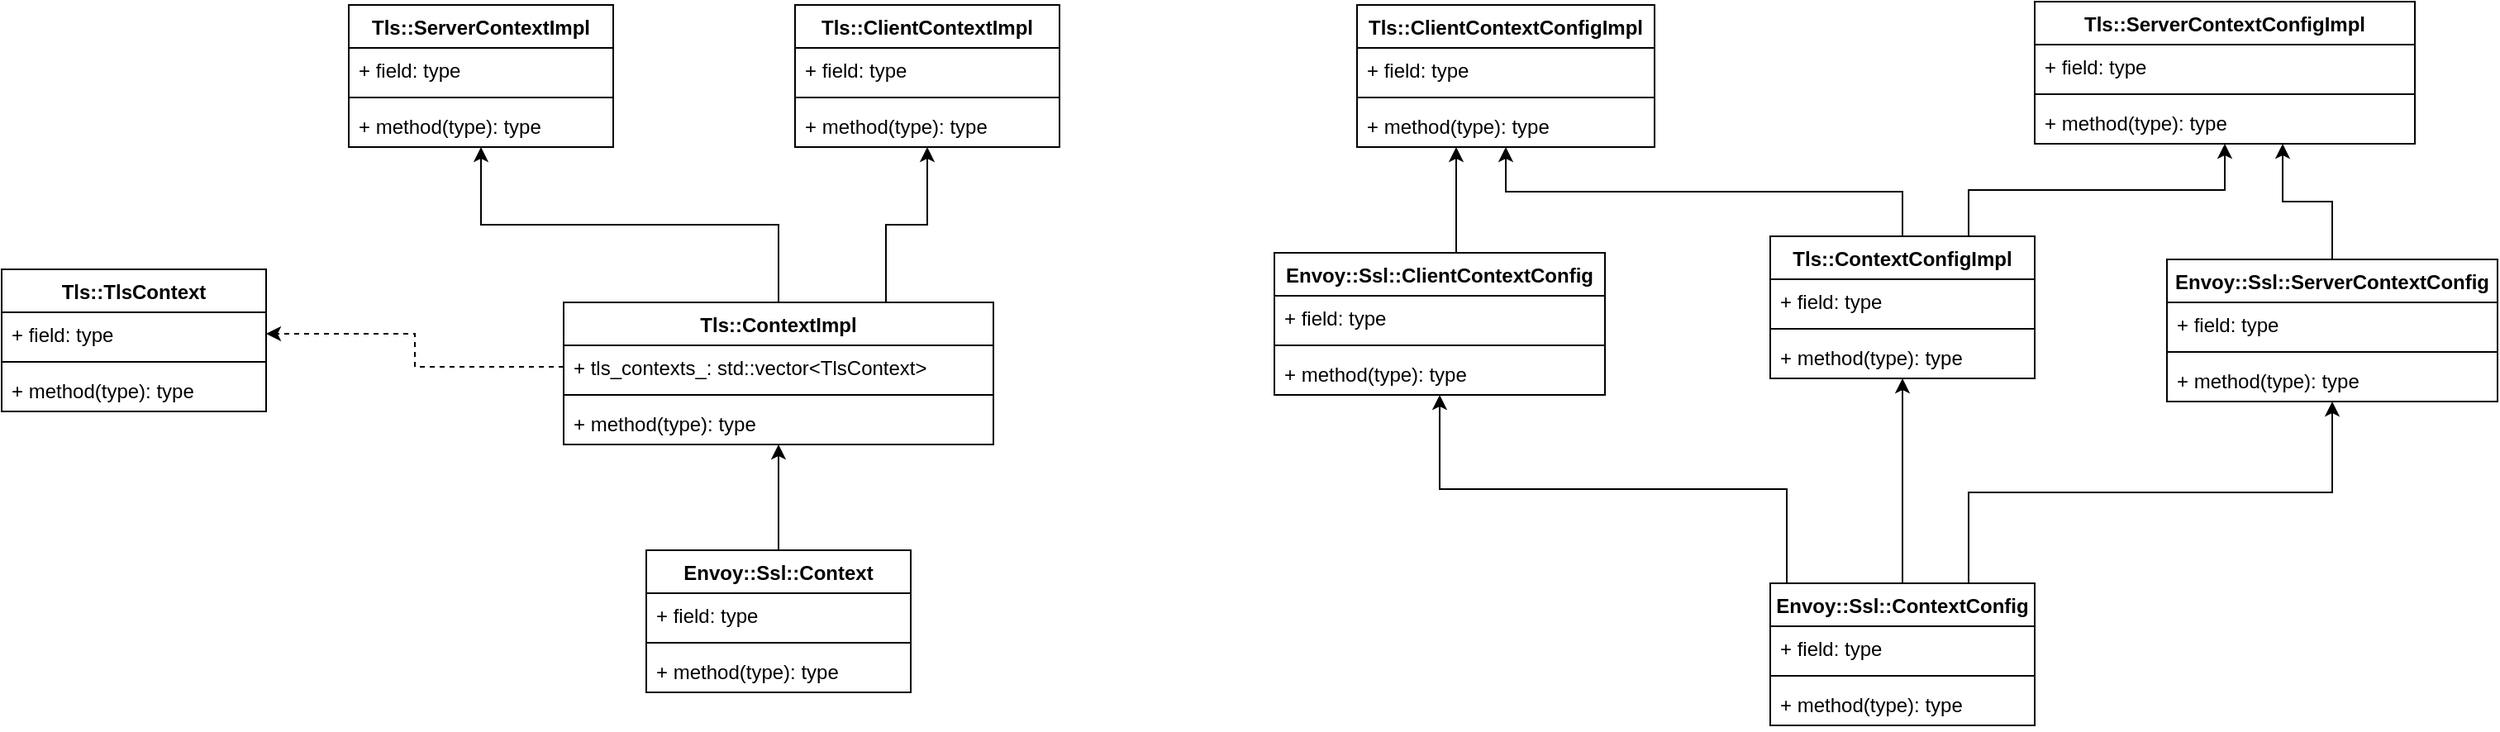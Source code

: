 <mxfile version="20.0.1" type="github">
  <diagram id="fpAuEDeqfhxS8tu8NXfJ" name="Page-1">
    <mxGraphModel dx="1635" dy="909" grid="1" gridSize="10" guides="1" tooltips="1" connect="1" arrows="1" fold="1" page="1" pageScale="1" pageWidth="850" pageHeight="1100" math="0" shadow="0">
      <root>
        <mxCell id="0" />
        <mxCell id="1" parent="0" />
        <mxCell id="iw4yv8eGYF1eSozu9PhO-1" value="Tls::ServerContextImpl" style="swimlane;fontStyle=1;align=center;verticalAlign=top;childLayout=stackLayout;horizontal=1;startSize=26;horizontalStack=0;resizeParent=1;resizeParentMax=0;resizeLast=0;collapsible=1;marginBottom=0;" vertex="1" parent="1">
          <mxGeometry x="330" y="440" width="160" height="86" as="geometry" />
        </mxCell>
        <mxCell id="iw4yv8eGYF1eSozu9PhO-2" value="+ field: type" style="text;strokeColor=none;fillColor=none;align=left;verticalAlign=top;spacingLeft=4;spacingRight=4;overflow=hidden;rotatable=0;points=[[0,0.5],[1,0.5]];portConstraint=eastwest;" vertex="1" parent="iw4yv8eGYF1eSozu9PhO-1">
          <mxGeometry y="26" width="160" height="26" as="geometry" />
        </mxCell>
        <mxCell id="iw4yv8eGYF1eSozu9PhO-3" value="" style="line;strokeWidth=1;fillColor=none;align=left;verticalAlign=middle;spacingTop=-1;spacingLeft=3;spacingRight=3;rotatable=0;labelPosition=right;points=[];portConstraint=eastwest;" vertex="1" parent="iw4yv8eGYF1eSozu9PhO-1">
          <mxGeometry y="52" width="160" height="8" as="geometry" />
        </mxCell>
        <mxCell id="iw4yv8eGYF1eSozu9PhO-4" value="+ method(type): type" style="text;strokeColor=none;fillColor=none;align=left;verticalAlign=top;spacingLeft=4;spacingRight=4;overflow=hidden;rotatable=0;points=[[0,0.5],[1,0.5]];portConstraint=eastwest;" vertex="1" parent="iw4yv8eGYF1eSozu9PhO-1">
          <mxGeometry y="60" width="160" height="26" as="geometry" />
        </mxCell>
        <mxCell id="iw4yv8eGYF1eSozu9PhO-17" style="edgeStyle=orthogonalEdgeStyle;rounded=0;orthogonalLoop=1;jettySize=auto;html=1;" edge="1" parent="1" source="iw4yv8eGYF1eSozu9PhO-5" target="iw4yv8eGYF1eSozu9PhO-1">
          <mxGeometry relative="1" as="geometry" />
        </mxCell>
        <mxCell id="iw4yv8eGYF1eSozu9PhO-18" style="edgeStyle=orthogonalEdgeStyle;rounded=0;orthogonalLoop=1;jettySize=auto;html=1;exitX=0.75;exitY=0;exitDx=0;exitDy=0;" edge="1" parent="1" source="iw4yv8eGYF1eSozu9PhO-5" target="iw4yv8eGYF1eSozu9PhO-13">
          <mxGeometry relative="1" as="geometry" />
        </mxCell>
        <mxCell id="iw4yv8eGYF1eSozu9PhO-5" value="Tls::ContextImpl" style="swimlane;fontStyle=1;align=center;verticalAlign=top;childLayout=stackLayout;horizontal=1;startSize=26;horizontalStack=0;resizeParent=1;resizeParentMax=0;resizeLast=0;collapsible=1;marginBottom=0;" vertex="1" parent="1">
          <mxGeometry x="460" y="620" width="260" height="86" as="geometry" />
        </mxCell>
        <mxCell id="iw4yv8eGYF1eSozu9PhO-6" value="+ tls_contexts_: std::vector&lt;TlsContext&gt;" style="text;strokeColor=none;fillColor=none;align=left;verticalAlign=top;spacingLeft=4;spacingRight=4;overflow=hidden;rotatable=0;points=[[0,0.5],[1,0.5]];portConstraint=eastwest;" vertex="1" parent="iw4yv8eGYF1eSozu9PhO-5">
          <mxGeometry y="26" width="260" height="26" as="geometry" />
        </mxCell>
        <mxCell id="iw4yv8eGYF1eSozu9PhO-7" value="" style="line;strokeWidth=1;fillColor=none;align=left;verticalAlign=middle;spacingTop=-1;spacingLeft=3;spacingRight=3;rotatable=0;labelPosition=right;points=[];portConstraint=eastwest;" vertex="1" parent="iw4yv8eGYF1eSozu9PhO-5">
          <mxGeometry y="52" width="260" height="8" as="geometry" />
        </mxCell>
        <mxCell id="iw4yv8eGYF1eSozu9PhO-8" value="+ method(type): type" style="text;strokeColor=none;fillColor=none;align=left;verticalAlign=top;spacingLeft=4;spacingRight=4;overflow=hidden;rotatable=0;points=[[0,0.5],[1,0.5]];portConstraint=eastwest;" vertex="1" parent="iw4yv8eGYF1eSozu9PhO-5">
          <mxGeometry y="60" width="260" height="26" as="geometry" />
        </mxCell>
        <mxCell id="iw4yv8eGYF1eSozu9PhO-19" style="edgeStyle=orthogonalEdgeStyle;rounded=0;orthogonalLoop=1;jettySize=auto;html=1;" edge="1" parent="1" source="iw4yv8eGYF1eSozu9PhO-9" target="iw4yv8eGYF1eSozu9PhO-5">
          <mxGeometry relative="1" as="geometry" />
        </mxCell>
        <mxCell id="iw4yv8eGYF1eSozu9PhO-9" value="Envoy::Ssl::Context" style="swimlane;fontStyle=1;align=center;verticalAlign=top;childLayout=stackLayout;horizontal=1;startSize=26;horizontalStack=0;resizeParent=1;resizeParentMax=0;resizeLast=0;collapsible=1;marginBottom=0;" vertex="1" parent="1">
          <mxGeometry x="510" y="770" width="160" height="86" as="geometry" />
        </mxCell>
        <mxCell id="iw4yv8eGYF1eSozu9PhO-10" value="+ field: type" style="text;strokeColor=none;fillColor=none;align=left;verticalAlign=top;spacingLeft=4;spacingRight=4;overflow=hidden;rotatable=0;points=[[0,0.5],[1,0.5]];portConstraint=eastwest;" vertex="1" parent="iw4yv8eGYF1eSozu9PhO-9">
          <mxGeometry y="26" width="160" height="26" as="geometry" />
        </mxCell>
        <mxCell id="iw4yv8eGYF1eSozu9PhO-11" value="" style="line;strokeWidth=1;fillColor=none;align=left;verticalAlign=middle;spacingTop=-1;spacingLeft=3;spacingRight=3;rotatable=0;labelPosition=right;points=[];portConstraint=eastwest;" vertex="1" parent="iw4yv8eGYF1eSozu9PhO-9">
          <mxGeometry y="52" width="160" height="8" as="geometry" />
        </mxCell>
        <mxCell id="iw4yv8eGYF1eSozu9PhO-12" value="+ method(type): type" style="text;strokeColor=none;fillColor=none;align=left;verticalAlign=top;spacingLeft=4;spacingRight=4;overflow=hidden;rotatable=0;points=[[0,0.5],[1,0.5]];portConstraint=eastwest;" vertex="1" parent="iw4yv8eGYF1eSozu9PhO-9">
          <mxGeometry y="60" width="160" height="26" as="geometry" />
        </mxCell>
        <mxCell id="iw4yv8eGYF1eSozu9PhO-13" value="Tls::ClientContextImpl" style="swimlane;fontStyle=1;align=center;verticalAlign=top;childLayout=stackLayout;horizontal=1;startSize=26;horizontalStack=0;resizeParent=1;resizeParentMax=0;resizeLast=0;collapsible=1;marginBottom=0;" vertex="1" parent="1">
          <mxGeometry x="600" y="440" width="160" height="86" as="geometry" />
        </mxCell>
        <mxCell id="iw4yv8eGYF1eSozu9PhO-14" value="+ field: type" style="text;strokeColor=none;fillColor=none;align=left;verticalAlign=top;spacingLeft=4;spacingRight=4;overflow=hidden;rotatable=0;points=[[0,0.5],[1,0.5]];portConstraint=eastwest;" vertex="1" parent="iw4yv8eGYF1eSozu9PhO-13">
          <mxGeometry y="26" width="160" height="26" as="geometry" />
        </mxCell>
        <mxCell id="iw4yv8eGYF1eSozu9PhO-15" value="" style="line;strokeWidth=1;fillColor=none;align=left;verticalAlign=middle;spacingTop=-1;spacingLeft=3;spacingRight=3;rotatable=0;labelPosition=right;points=[];portConstraint=eastwest;" vertex="1" parent="iw4yv8eGYF1eSozu9PhO-13">
          <mxGeometry y="52" width="160" height="8" as="geometry" />
        </mxCell>
        <mxCell id="iw4yv8eGYF1eSozu9PhO-16" value="+ method(type): type" style="text;strokeColor=none;fillColor=none;align=left;verticalAlign=top;spacingLeft=4;spacingRight=4;overflow=hidden;rotatable=0;points=[[0,0.5],[1,0.5]];portConstraint=eastwest;" vertex="1" parent="iw4yv8eGYF1eSozu9PhO-13">
          <mxGeometry y="60" width="160" height="26" as="geometry" />
        </mxCell>
        <mxCell id="iw4yv8eGYF1eSozu9PhO-20" value="Tls::TlsContext&#xa;" style="swimlane;fontStyle=1;align=center;verticalAlign=top;childLayout=stackLayout;horizontal=1;startSize=26;horizontalStack=0;resizeParent=1;resizeParentMax=0;resizeLast=0;collapsible=1;marginBottom=0;" vertex="1" parent="1">
          <mxGeometry x="120" y="600" width="160" height="86" as="geometry" />
        </mxCell>
        <mxCell id="iw4yv8eGYF1eSozu9PhO-21" value="+ field: type" style="text;strokeColor=none;fillColor=none;align=left;verticalAlign=top;spacingLeft=4;spacingRight=4;overflow=hidden;rotatable=0;points=[[0,0.5],[1,0.5]];portConstraint=eastwest;" vertex="1" parent="iw4yv8eGYF1eSozu9PhO-20">
          <mxGeometry y="26" width="160" height="26" as="geometry" />
        </mxCell>
        <mxCell id="iw4yv8eGYF1eSozu9PhO-22" value="" style="line;strokeWidth=1;fillColor=none;align=left;verticalAlign=middle;spacingTop=-1;spacingLeft=3;spacingRight=3;rotatable=0;labelPosition=right;points=[];portConstraint=eastwest;" vertex="1" parent="iw4yv8eGYF1eSozu9PhO-20">
          <mxGeometry y="52" width="160" height="8" as="geometry" />
        </mxCell>
        <mxCell id="iw4yv8eGYF1eSozu9PhO-23" value="+ method(type): type" style="text;strokeColor=none;fillColor=none;align=left;verticalAlign=top;spacingLeft=4;spacingRight=4;overflow=hidden;rotatable=0;points=[[0,0.5],[1,0.5]];portConstraint=eastwest;" vertex="1" parent="iw4yv8eGYF1eSozu9PhO-20">
          <mxGeometry y="60" width="160" height="26" as="geometry" />
        </mxCell>
        <mxCell id="iw4yv8eGYF1eSozu9PhO-24" style="edgeStyle=orthogonalEdgeStyle;rounded=0;orthogonalLoop=1;jettySize=auto;html=1;exitX=0;exitY=0.5;exitDx=0;exitDy=0;entryX=1;entryY=0.5;entryDx=0;entryDy=0;dashed=1;" edge="1" parent="1" source="iw4yv8eGYF1eSozu9PhO-6" target="iw4yv8eGYF1eSozu9PhO-21">
          <mxGeometry relative="1" as="geometry" />
        </mxCell>
        <mxCell id="iw4yv8eGYF1eSozu9PhO-41" style="edgeStyle=orthogonalEdgeStyle;rounded=0;orthogonalLoop=1;jettySize=auto;html=1;exitX=0.5;exitY=0;exitDx=0;exitDy=0;" edge="1" parent="1" source="iw4yv8eGYF1eSozu9PhO-25" target="iw4yv8eGYF1eSozu9PhO-29">
          <mxGeometry relative="1" as="geometry">
            <Array as="points">
              <mxPoint x="1270" y="720" />
              <mxPoint x="1270" y="720" />
            </Array>
          </mxGeometry>
        </mxCell>
        <mxCell id="iw4yv8eGYF1eSozu9PhO-42" style="edgeStyle=orthogonalEdgeStyle;rounded=0;orthogonalLoop=1;jettySize=auto;html=1;exitX=0.75;exitY=0;exitDx=0;exitDy=0;" edge="1" parent="1" source="iw4yv8eGYF1eSozu9PhO-25" target="iw4yv8eGYF1eSozu9PhO-37">
          <mxGeometry relative="1" as="geometry">
            <Array as="points">
              <mxPoint x="1200" y="790" />
              <mxPoint x="1200" y="733" />
              <mxPoint x="990" y="733" />
            </Array>
          </mxGeometry>
        </mxCell>
        <mxCell id="iw4yv8eGYF1eSozu9PhO-53" style="edgeStyle=orthogonalEdgeStyle;rounded=0;orthogonalLoop=1;jettySize=auto;html=1;exitX=0.75;exitY=0;exitDx=0;exitDy=0;" edge="1" parent="1" source="iw4yv8eGYF1eSozu9PhO-25" target="iw4yv8eGYF1eSozu9PhO-49">
          <mxGeometry relative="1" as="geometry" />
        </mxCell>
        <mxCell id="iw4yv8eGYF1eSozu9PhO-25" value="Envoy::Ssl::ContextConfig" style="swimlane;fontStyle=1;align=center;verticalAlign=top;childLayout=stackLayout;horizontal=1;startSize=26;horizontalStack=0;resizeParent=1;resizeParentMax=0;resizeLast=0;collapsible=1;marginBottom=0;" vertex="1" parent="1">
          <mxGeometry x="1190" y="790" width="160" height="86" as="geometry" />
        </mxCell>
        <mxCell id="iw4yv8eGYF1eSozu9PhO-26" value="+ field: type" style="text;strokeColor=none;fillColor=none;align=left;verticalAlign=top;spacingLeft=4;spacingRight=4;overflow=hidden;rotatable=0;points=[[0,0.5],[1,0.5]];portConstraint=eastwest;" vertex="1" parent="iw4yv8eGYF1eSozu9PhO-25">
          <mxGeometry y="26" width="160" height="26" as="geometry" />
        </mxCell>
        <mxCell id="iw4yv8eGYF1eSozu9PhO-27" value="" style="line;strokeWidth=1;fillColor=none;align=left;verticalAlign=middle;spacingTop=-1;spacingLeft=3;spacingRight=3;rotatable=0;labelPosition=right;points=[];portConstraint=eastwest;" vertex="1" parent="iw4yv8eGYF1eSozu9PhO-25">
          <mxGeometry y="52" width="160" height="8" as="geometry" />
        </mxCell>
        <mxCell id="iw4yv8eGYF1eSozu9PhO-28" value="+ method(type): type" style="text;strokeColor=none;fillColor=none;align=left;verticalAlign=top;spacingLeft=4;spacingRight=4;overflow=hidden;rotatable=0;points=[[0,0.5],[1,0.5]];portConstraint=eastwest;" vertex="1" parent="iw4yv8eGYF1eSozu9PhO-25">
          <mxGeometry y="60" width="160" height="26" as="geometry" />
        </mxCell>
        <mxCell id="iw4yv8eGYF1eSozu9PhO-43" style="edgeStyle=orthogonalEdgeStyle;rounded=0;orthogonalLoop=1;jettySize=auto;html=1;exitX=0.5;exitY=0;exitDx=0;exitDy=0;" edge="1" parent="1" source="iw4yv8eGYF1eSozu9PhO-29" target="iw4yv8eGYF1eSozu9PhO-33">
          <mxGeometry relative="1" as="geometry" />
        </mxCell>
        <mxCell id="iw4yv8eGYF1eSozu9PhO-54" style="edgeStyle=orthogonalEdgeStyle;rounded=0;orthogonalLoop=1;jettySize=auto;html=1;exitX=0.75;exitY=0;exitDx=0;exitDy=0;" edge="1" parent="1" source="iw4yv8eGYF1eSozu9PhO-29" target="iw4yv8eGYF1eSozu9PhO-45">
          <mxGeometry relative="1" as="geometry" />
        </mxCell>
        <mxCell id="iw4yv8eGYF1eSozu9PhO-29" value="Tls::ContextConfigImpl" style="swimlane;fontStyle=1;align=center;verticalAlign=top;childLayout=stackLayout;horizontal=1;startSize=26;horizontalStack=0;resizeParent=1;resizeParentMax=0;resizeLast=0;collapsible=1;marginBottom=0;" vertex="1" parent="1">
          <mxGeometry x="1190" y="580" width="160" height="86" as="geometry" />
        </mxCell>
        <mxCell id="iw4yv8eGYF1eSozu9PhO-30" value="+ field: type" style="text;strokeColor=none;fillColor=none;align=left;verticalAlign=top;spacingLeft=4;spacingRight=4;overflow=hidden;rotatable=0;points=[[0,0.5],[1,0.5]];portConstraint=eastwest;" vertex="1" parent="iw4yv8eGYF1eSozu9PhO-29">
          <mxGeometry y="26" width="160" height="26" as="geometry" />
        </mxCell>
        <mxCell id="iw4yv8eGYF1eSozu9PhO-31" value="" style="line;strokeWidth=1;fillColor=none;align=left;verticalAlign=middle;spacingTop=-1;spacingLeft=3;spacingRight=3;rotatable=0;labelPosition=right;points=[];portConstraint=eastwest;" vertex="1" parent="iw4yv8eGYF1eSozu9PhO-29">
          <mxGeometry y="52" width="160" height="8" as="geometry" />
        </mxCell>
        <mxCell id="iw4yv8eGYF1eSozu9PhO-32" value="+ method(type): type" style="text;strokeColor=none;fillColor=none;align=left;verticalAlign=top;spacingLeft=4;spacingRight=4;overflow=hidden;rotatable=0;points=[[0,0.5],[1,0.5]];portConstraint=eastwest;" vertex="1" parent="iw4yv8eGYF1eSozu9PhO-29">
          <mxGeometry y="60" width="160" height="26" as="geometry" />
        </mxCell>
        <mxCell id="iw4yv8eGYF1eSozu9PhO-33" value="Tls::ClientContextConfigImpl" style="swimlane;fontStyle=1;align=center;verticalAlign=top;childLayout=stackLayout;horizontal=1;startSize=26;horizontalStack=0;resizeParent=1;resizeParentMax=0;resizeLast=0;collapsible=1;marginBottom=0;" vertex="1" parent="1">
          <mxGeometry x="940" y="440" width="180" height="86" as="geometry" />
        </mxCell>
        <mxCell id="iw4yv8eGYF1eSozu9PhO-34" value="+ field: type" style="text;strokeColor=none;fillColor=none;align=left;verticalAlign=top;spacingLeft=4;spacingRight=4;overflow=hidden;rotatable=0;points=[[0,0.5],[1,0.5]];portConstraint=eastwest;" vertex="1" parent="iw4yv8eGYF1eSozu9PhO-33">
          <mxGeometry y="26" width="180" height="26" as="geometry" />
        </mxCell>
        <mxCell id="iw4yv8eGYF1eSozu9PhO-35" value="" style="line;strokeWidth=1;fillColor=none;align=left;verticalAlign=middle;spacingTop=-1;spacingLeft=3;spacingRight=3;rotatable=0;labelPosition=right;points=[];portConstraint=eastwest;" vertex="1" parent="iw4yv8eGYF1eSozu9PhO-33">
          <mxGeometry y="52" width="180" height="8" as="geometry" />
        </mxCell>
        <mxCell id="iw4yv8eGYF1eSozu9PhO-36" value="+ method(type): type" style="text;strokeColor=none;fillColor=none;align=left;verticalAlign=top;spacingLeft=4;spacingRight=4;overflow=hidden;rotatable=0;points=[[0,0.5],[1,0.5]];portConstraint=eastwest;" vertex="1" parent="iw4yv8eGYF1eSozu9PhO-33">
          <mxGeometry y="60" width="180" height="26" as="geometry" />
        </mxCell>
        <mxCell id="iw4yv8eGYF1eSozu9PhO-44" style="edgeStyle=orthogonalEdgeStyle;rounded=0;orthogonalLoop=1;jettySize=auto;html=1;exitX=0.5;exitY=0;exitDx=0;exitDy=0;" edge="1" parent="1" source="iw4yv8eGYF1eSozu9PhO-37" target="iw4yv8eGYF1eSozu9PhO-33">
          <mxGeometry relative="1" as="geometry">
            <Array as="points">
              <mxPoint x="1000" y="590" />
            </Array>
          </mxGeometry>
        </mxCell>
        <mxCell id="iw4yv8eGYF1eSozu9PhO-37" value="Envoy::Ssl::ClientContextConfig" style="swimlane;fontStyle=1;align=center;verticalAlign=top;childLayout=stackLayout;horizontal=1;startSize=26;horizontalStack=0;resizeParent=1;resizeParentMax=0;resizeLast=0;collapsible=1;marginBottom=0;" vertex="1" parent="1">
          <mxGeometry x="890" y="590" width="200" height="86" as="geometry" />
        </mxCell>
        <mxCell id="iw4yv8eGYF1eSozu9PhO-38" value="+ field: type" style="text;strokeColor=none;fillColor=none;align=left;verticalAlign=top;spacingLeft=4;spacingRight=4;overflow=hidden;rotatable=0;points=[[0,0.5],[1,0.5]];portConstraint=eastwest;" vertex="1" parent="iw4yv8eGYF1eSozu9PhO-37">
          <mxGeometry y="26" width="200" height="26" as="geometry" />
        </mxCell>
        <mxCell id="iw4yv8eGYF1eSozu9PhO-39" value="" style="line;strokeWidth=1;fillColor=none;align=left;verticalAlign=middle;spacingTop=-1;spacingLeft=3;spacingRight=3;rotatable=0;labelPosition=right;points=[];portConstraint=eastwest;" vertex="1" parent="iw4yv8eGYF1eSozu9PhO-37">
          <mxGeometry y="52" width="200" height="8" as="geometry" />
        </mxCell>
        <mxCell id="iw4yv8eGYF1eSozu9PhO-40" value="+ method(type): type" style="text;strokeColor=none;fillColor=none;align=left;verticalAlign=top;spacingLeft=4;spacingRight=4;overflow=hidden;rotatable=0;points=[[0,0.5],[1,0.5]];portConstraint=eastwest;" vertex="1" parent="iw4yv8eGYF1eSozu9PhO-37">
          <mxGeometry y="60" width="200" height="26" as="geometry" />
        </mxCell>
        <mxCell id="iw4yv8eGYF1eSozu9PhO-45" value="Tls::ServerContextConfigImpl" style="swimlane;fontStyle=1;align=center;verticalAlign=top;childLayout=stackLayout;horizontal=1;startSize=26;horizontalStack=0;resizeParent=1;resizeParentMax=0;resizeLast=0;collapsible=1;marginBottom=0;" vertex="1" parent="1">
          <mxGeometry x="1350" y="438" width="230" height="86" as="geometry" />
        </mxCell>
        <mxCell id="iw4yv8eGYF1eSozu9PhO-46" value="+ field: type" style="text;strokeColor=none;fillColor=none;align=left;verticalAlign=top;spacingLeft=4;spacingRight=4;overflow=hidden;rotatable=0;points=[[0,0.5],[1,0.5]];portConstraint=eastwest;" vertex="1" parent="iw4yv8eGYF1eSozu9PhO-45">
          <mxGeometry y="26" width="230" height="26" as="geometry" />
        </mxCell>
        <mxCell id="iw4yv8eGYF1eSozu9PhO-47" value="" style="line;strokeWidth=1;fillColor=none;align=left;verticalAlign=middle;spacingTop=-1;spacingLeft=3;spacingRight=3;rotatable=0;labelPosition=right;points=[];portConstraint=eastwest;" vertex="1" parent="iw4yv8eGYF1eSozu9PhO-45">
          <mxGeometry y="52" width="230" height="8" as="geometry" />
        </mxCell>
        <mxCell id="iw4yv8eGYF1eSozu9PhO-48" value="+ method(type): type" style="text;strokeColor=none;fillColor=none;align=left;verticalAlign=top;spacingLeft=4;spacingRight=4;overflow=hidden;rotatable=0;points=[[0,0.5],[1,0.5]];portConstraint=eastwest;" vertex="1" parent="iw4yv8eGYF1eSozu9PhO-45">
          <mxGeometry y="60" width="230" height="26" as="geometry" />
        </mxCell>
        <mxCell id="iw4yv8eGYF1eSozu9PhO-55" style="edgeStyle=orthogonalEdgeStyle;rounded=0;orthogonalLoop=1;jettySize=auto;html=1;exitX=0.5;exitY=0;exitDx=0;exitDy=0;" edge="1" parent="1" source="iw4yv8eGYF1eSozu9PhO-49" target="iw4yv8eGYF1eSozu9PhO-45">
          <mxGeometry relative="1" as="geometry">
            <Array as="points">
              <mxPoint x="1530" y="559" />
              <mxPoint x="1500" y="559" />
            </Array>
          </mxGeometry>
        </mxCell>
        <mxCell id="iw4yv8eGYF1eSozu9PhO-49" value="Envoy::Ssl::ServerContextConfig" style="swimlane;fontStyle=1;align=center;verticalAlign=top;childLayout=stackLayout;horizontal=1;startSize=26;horizontalStack=0;resizeParent=1;resizeParentMax=0;resizeLast=0;collapsible=1;marginBottom=0;" vertex="1" parent="1">
          <mxGeometry x="1430" y="594" width="200" height="86" as="geometry" />
        </mxCell>
        <mxCell id="iw4yv8eGYF1eSozu9PhO-50" value="+ field: type" style="text;strokeColor=none;fillColor=none;align=left;verticalAlign=top;spacingLeft=4;spacingRight=4;overflow=hidden;rotatable=0;points=[[0,0.5],[1,0.5]];portConstraint=eastwest;" vertex="1" parent="iw4yv8eGYF1eSozu9PhO-49">
          <mxGeometry y="26" width="200" height="26" as="geometry" />
        </mxCell>
        <mxCell id="iw4yv8eGYF1eSozu9PhO-51" value="" style="line;strokeWidth=1;fillColor=none;align=left;verticalAlign=middle;spacingTop=-1;spacingLeft=3;spacingRight=3;rotatable=0;labelPosition=right;points=[];portConstraint=eastwest;" vertex="1" parent="iw4yv8eGYF1eSozu9PhO-49">
          <mxGeometry y="52" width="200" height="8" as="geometry" />
        </mxCell>
        <mxCell id="iw4yv8eGYF1eSozu9PhO-52" value="+ method(type): type" style="text;strokeColor=none;fillColor=none;align=left;verticalAlign=top;spacingLeft=4;spacingRight=4;overflow=hidden;rotatable=0;points=[[0,0.5],[1,0.5]];portConstraint=eastwest;" vertex="1" parent="iw4yv8eGYF1eSozu9PhO-49">
          <mxGeometry y="60" width="200" height="26" as="geometry" />
        </mxCell>
      </root>
    </mxGraphModel>
  </diagram>
</mxfile>
